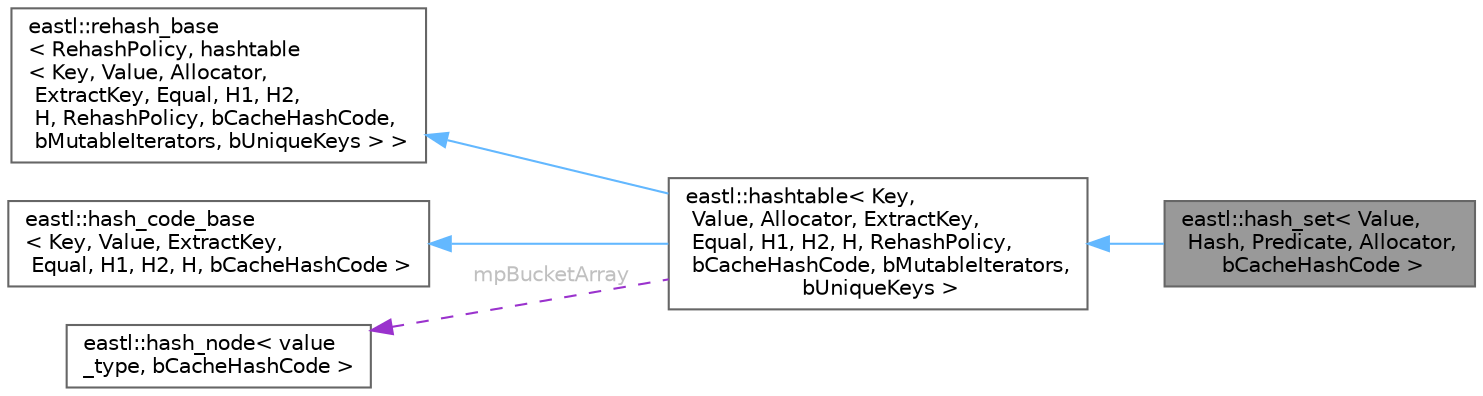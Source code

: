 digraph "eastl::hash_set&lt; Value, Hash, Predicate, Allocator, bCacheHashCode &gt;"
{
 // LATEX_PDF_SIZE
  bgcolor="transparent";
  edge [fontname=Helvetica,fontsize=10,labelfontname=Helvetica,labelfontsize=10];
  node [fontname=Helvetica,fontsize=10,shape=box,height=0.2,width=0.4];
  rankdir="LR";
  Node1 [id="Node000001",label="eastl::hash_set\< Value,\l Hash, Predicate, Allocator,\l bCacheHashCode \>",height=0.2,width=0.4,color="gray40", fillcolor="grey60", style="filled", fontcolor="black",tooltip=" "];
  Node2 -> Node1 [id="edge5_Node000001_Node000002",dir="back",color="steelblue1",style="solid",tooltip=" "];
  Node2 [id="Node000002",label="eastl::hashtable\< Key,\l Value, Allocator, ExtractKey,\l Equal, H1, H2, H, RehashPolicy,\l bCacheHashCode, bMutableIterators,\l bUniqueKeys \>",height=0.2,width=0.4,color="gray40", fillcolor="white", style="filled",URL="$classeastl_1_1hashtable.html",tooltip=" "];
  Node3 -> Node2 [id="edge6_Node000002_Node000003",dir="back",color="steelblue1",style="solid",tooltip=" "];
  Node3 [id="Node000003",label="eastl::rehash_base\l\< RehashPolicy, hashtable\l\< Key, Value, Allocator,\l ExtractKey, Equal, H1, H2,\l H, RehashPolicy, bCacheHashCode,\l bMutableIterators, bUniqueKeys \> \>",height=0.2,width=0.4,color="gray40", fillcolor="white", style="filled",URL="$structeastl_1_1rehash__base.html",tooltip=" "];
  Node4 -> Node2 [id="edge7_Node000002_Node000004",dir="back",color="steelblue1",style="solid",tooltip=" "];
  Node4 [id="Node000004",label="eastl::hash_code_base\l\< Key, Value, ExtractKey,\l Equal, H1, H2, H, bCacheHashCode \>",height=0.2,width=0.4,color="gray40", fillcolor="white", style="filled",URL="$structeastl_1_1hash__code__base.html",tooltip=" "];
  Node5 -> Node2 [id="edge8_Node000002_Node000005",dir="back",color="darkorchid3",style="dashed",tooltip=" ",label=" mpBucketArray",fontcolor="grey" ];
  Node5 [id="Node000005",label="eastl::hash_node\< value\l_type, bCacheHashCode \>",height=0.2,width=0.4,color="gray40", fillcolor="white", style="filled",URL="$structeastl_1_1hash__node.html",tooltip=" "];
}
